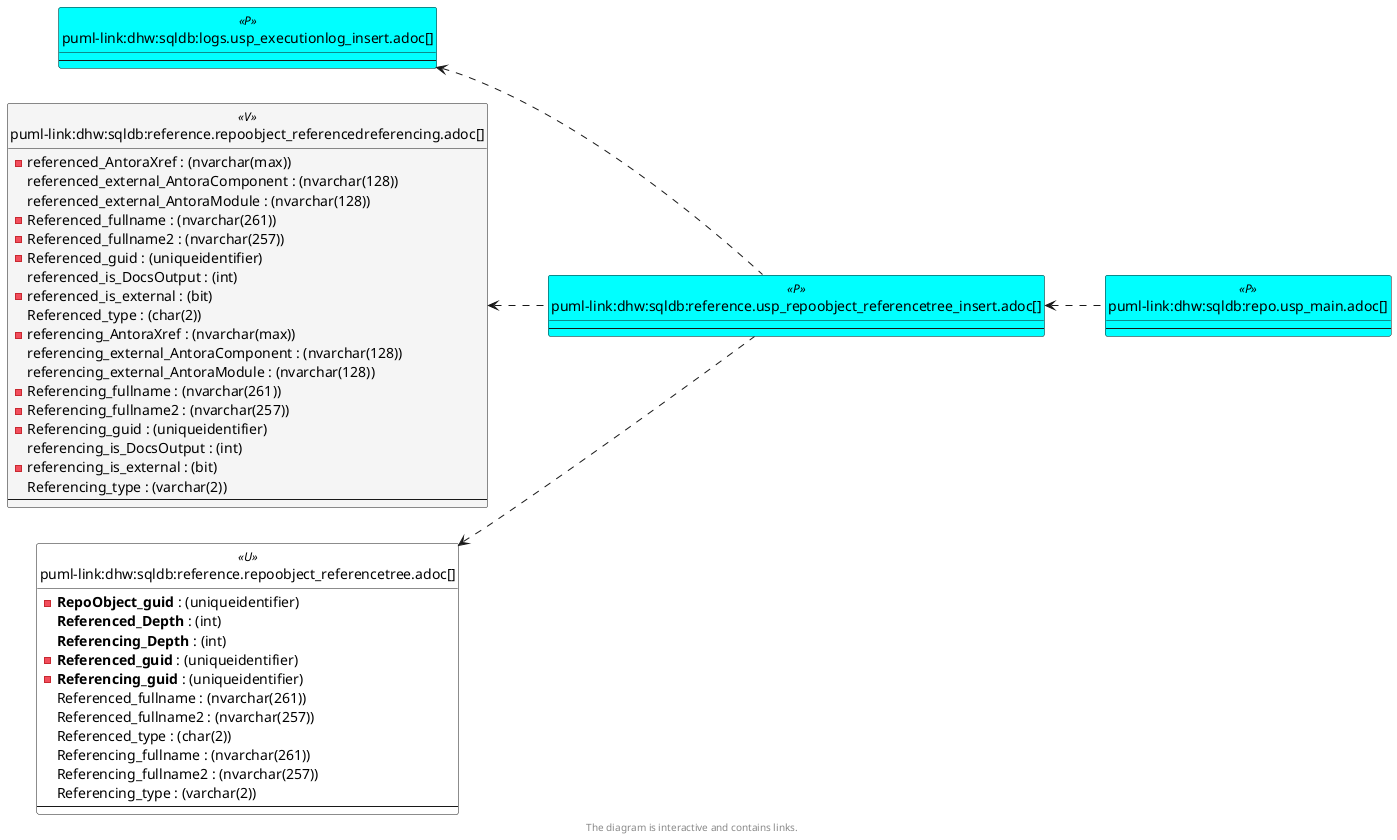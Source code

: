 @startuml
left to right direction
'top to bottom direction
hide circle
'avoide "." issues:
set namespaceSeparator none


skinparam class {
  BackgroundColor White
  BackgroundColor<<FN>> Yellow
  BackgroundColor<<FS>> Yellow
  BackgroundColor<<FT>> LightGray
  BackgroundColor<<IF>> Yellow
  BackgroundColor<<IS>> Yellow
  BackgroundColor<<P>> Aqua
  BackgroundColor<<PC>> Aqua
  BackgroundColor<<SN>> Yellow
  BackgroundColor<<SO>> SlateBlue
  BackgroundColor<<TF>> LightGray
  BackgroundColor<<TR>> Tomato
  BackgroundColor<<U>> White
  BackgroundColor<<V>> WhiteSmoke
  BackgroundColor<<X>> Aqua
  BackgroundColor<<external>> AliceBlue
}


entity "puml-link:dhw:sqldb:logs.usp_executionlog_insert.adoc[]" as logs.usp_ExecutionLog_insert << P >> {
  --
}

entity "puml-link:dhw:sqldb:reference.repoobject_referencedreferencing.adoc[]" as reference.RepoObject_ReferencedReferencing << V >> {
  - referenced_AntoraXref : (nvarchar(max))
  referenced_external_AntoraComponent : (nvarchar(128))
  referenced_external_AntoraModule : (nvarchar(128))
  - Referenced_fullname : (nvarchar(261))
  - Referenced_fullname2 : (nvarchar(257))
  - Referenced_guid : (uniqueidentifier)
  referenced_is_DocsOutput : (int)
  - referenced_is_external : (bit)
  Referenced_type : (char(2))
  - referencing_AntoraXref : (nvarchar(max))
  referencing_external_AntoraComponent : (nvarchar(128))
  referencing_external_AntoraModule : (nvarchar(128))
  - Referencing_fullname : (nvarchar(261))
  - Referencing_fullname2 : (nvarchar(257))
  - Referencing_guid : (uniqueidentifier)
  referencing_is_DocsOutput : (int)
  - referencing_is_external : (bit)
  Referencing_type : (varchar(2))
  --
}

entity "puml-link:dhw:sqldb:reference.repoobject_referencetree.adoc[]" as reference.RepoObject_ReferenceTree << U >> {
  - **RepoObject_guid** : (uniqueidentifier)
  **Referenced_Depth** : (int)
  **Referencing_Depth** : (int)
  - **Referenced_guid** : (uniqueidentifier)
  - **Referencing_guid** : (uniqueidentifier)
  Referenced_fullname : (nvarchar(261))
  Referenced_fullname2 : (nvarchar(257))
  Referenced_type : (char(2))
  Referencing_fullname : (nvarchar(261))
  Referencing_fullname2 : (nvarchar(257))
  Referencing_type : (varchar(2))
  --
}

entity "puml-link:dhw:sqldb:reference.usp_repoobject_referencetree_insert.adoc[]" as reference.usp_RepoObject_ReferenceTree_insert << P >> {
  --
}

entity "puml-link:dhw:sqldb:repo.usp_main.adoc[]" as repo.usp_main << P >> {
  --
}

logs.usp_ExecutionLog_insert <.. reference.usp_RepoObject_ReferenceTree_insert
reference.RepoObject_ReferencedReferencing <.. reference.usp_RepoObject_ReferenceTree_insert
reference.RepoObject_ReferenceTree <.. reference.usp_RepoObject_ReferenceTree_insert
reference.usp_RepoObject_ReferenceTree_insert <.. repo.usp_main
footer The diagram is interactive and contains links.
@enduml

